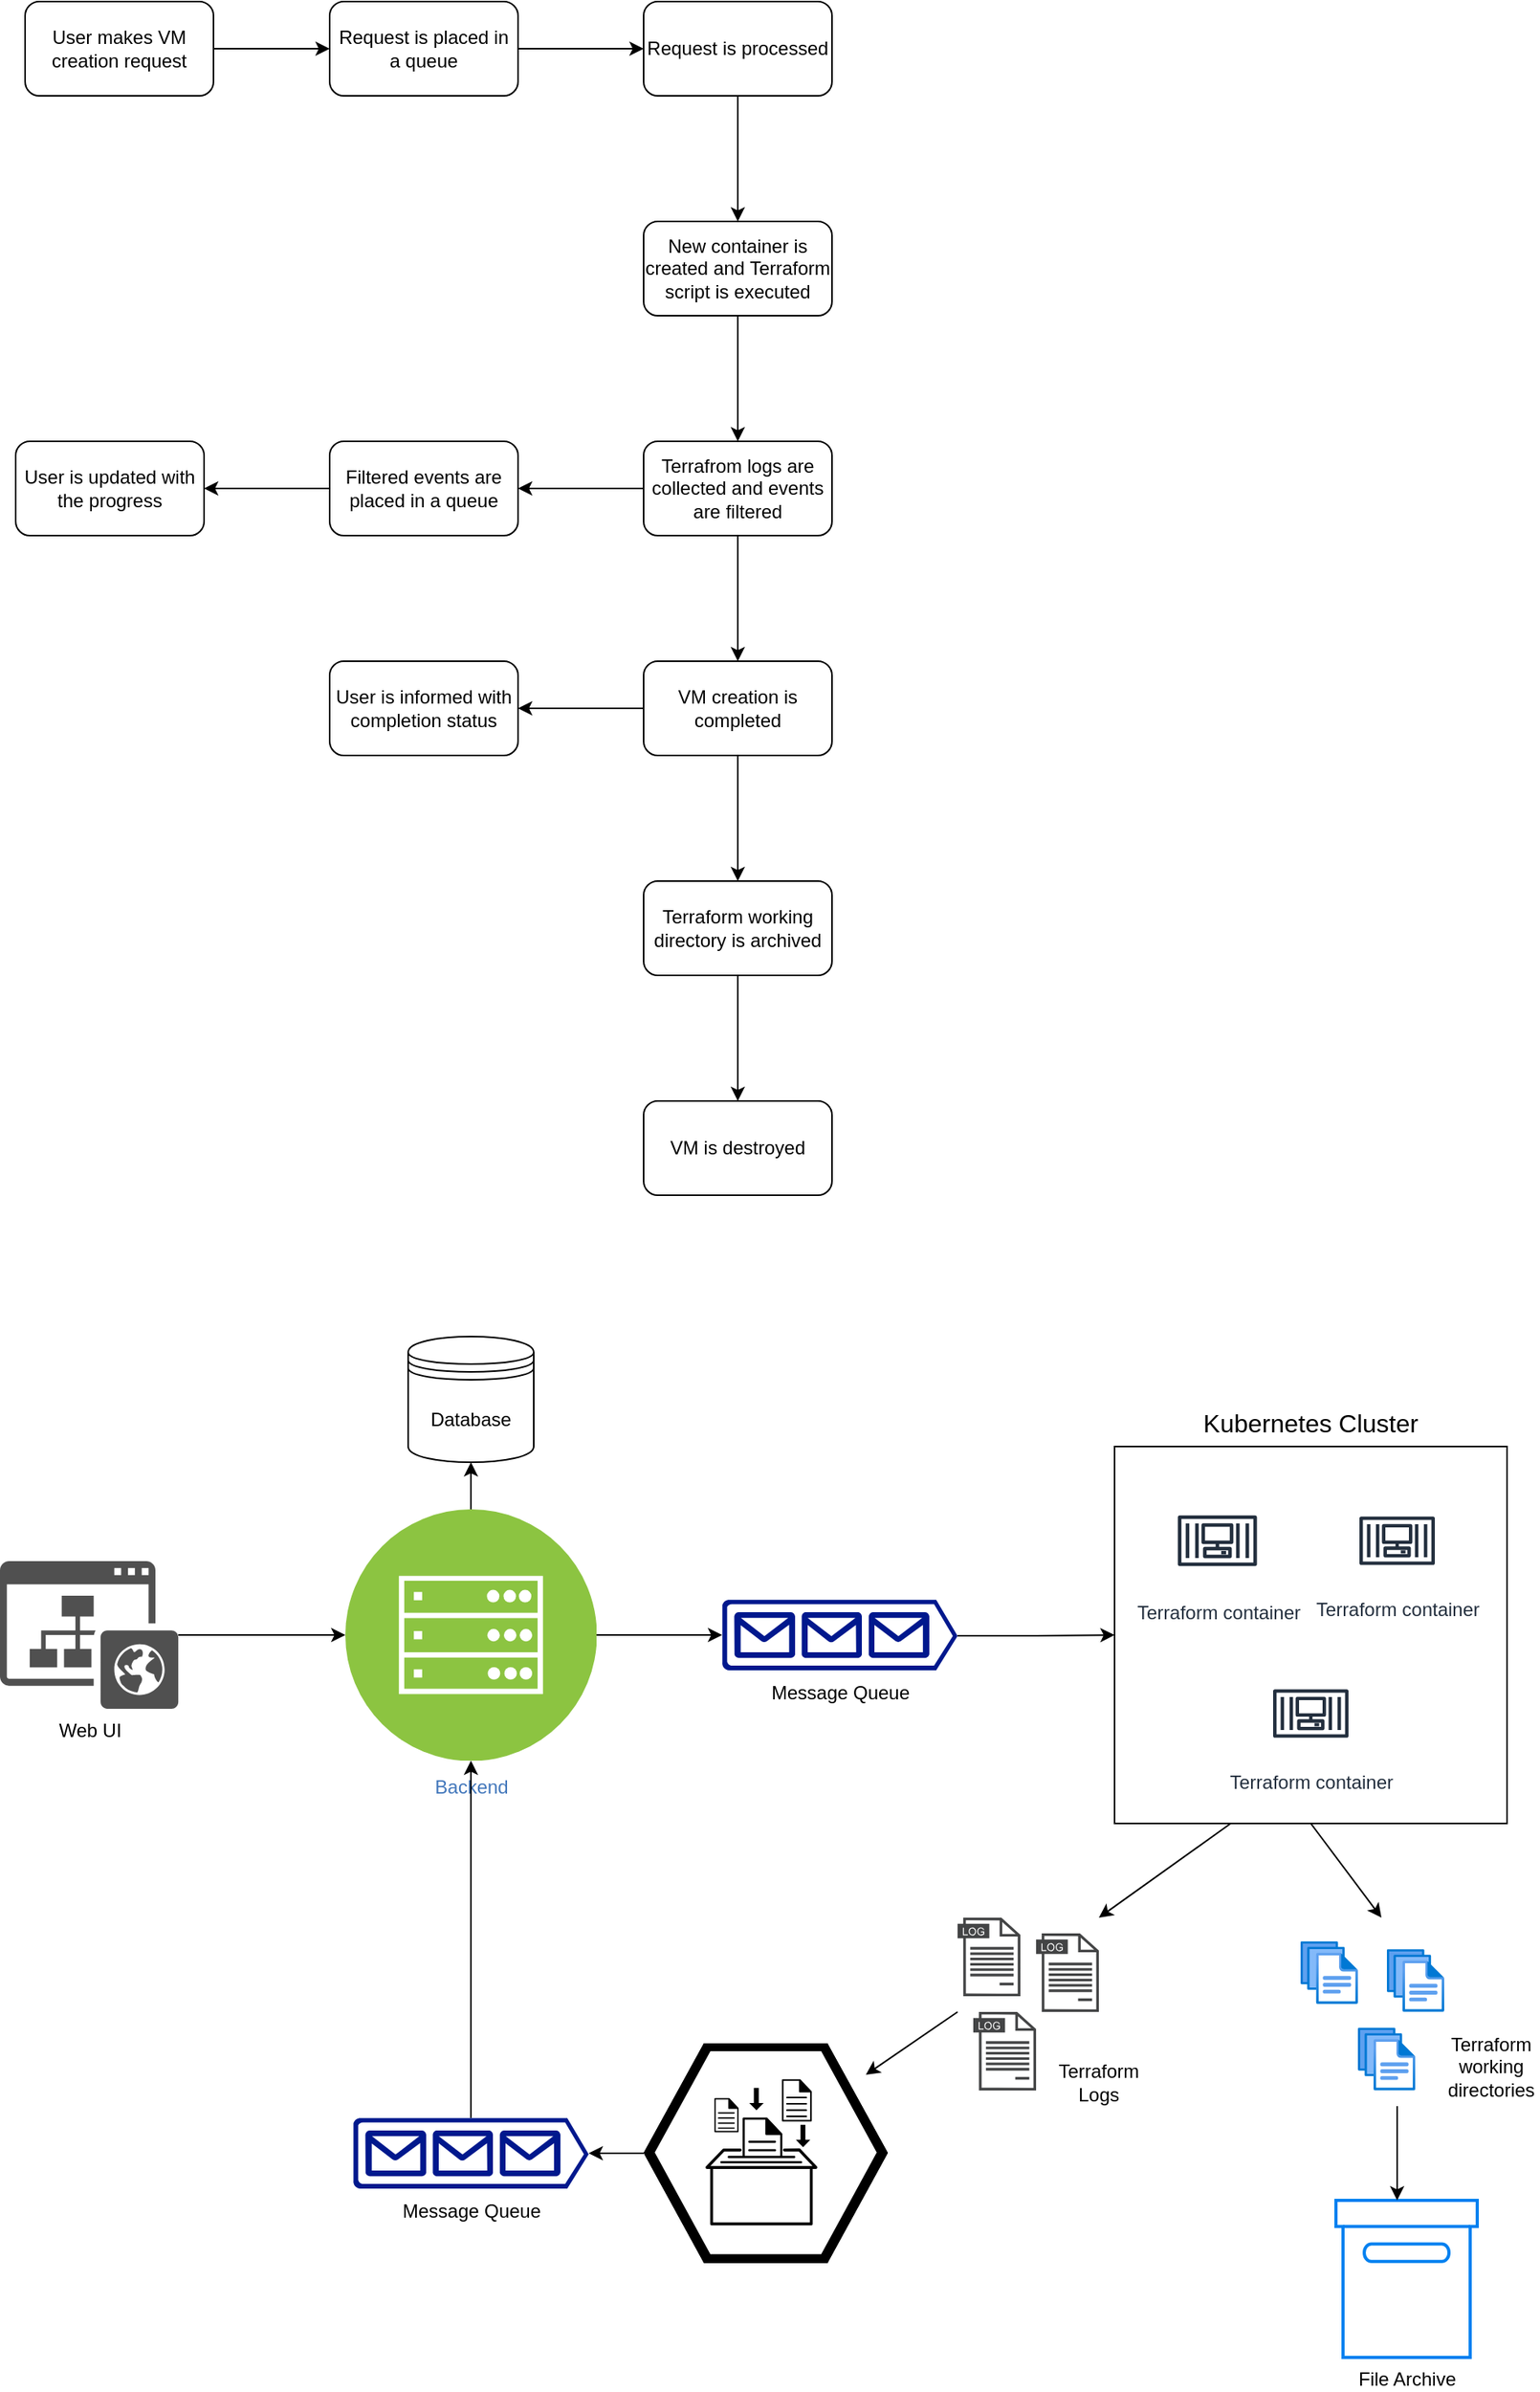 <mxfile version="22.0.6" type="github">
  <diagram id="C5RBs43oDa-KdzZeNtuy" name="Page-1">
    <mxGraphModel dx="1085" dy="958" grid="1" gridSize="10" guides="1" tooltips="1" connect="1" arrows="1" fold="1" page="1" pageScale="1" pageWidth="827" pageHeight="1169" math="0" shadow="0">
      <root>
        <mxCell id="WIyWlLk6GJQsqaUBKTNV-0" />
        <mxCell id="WIyWlLk6GJQsqaUBKTNV-1" parent="WIyWlLk6GJQsqaUBKTNV-0" />
        <mxCell id="65D7SEEHSaJXO0t-OZLx-2" style="edgeStyle=orthogonalEdgeStyle;rounded=0;orthogonalLoop=1;jettySize=auto;html=1;" edge="1" parent="WIyWlLk6GJQsqaUBKTNV-1" source="65D7SEEHSaJXO0t-OZLx-0" target="65D7SEEHSaJXO0t-OZLx-1">
          <mxGeometry relative="1" as="geometry" />
        </mxCell>
        <mxCell id="65D7SEEHSaJXO0t-OZLx-0" value="User makes VM creation request" style="rounded=1;whiteSpace=wrap;html=1;" vertex="1" parent="WIyWlLk6GJQsqaUBKTNV-1">
          <mxGeometry x="36" y="20" width="120" height="60" as="geometry" />
        </mxCell>
        <mxCell id="65D7SEEHSaJXO0t-OZLx-5" value="" style="edgeStyle=orthogonalEdgeStyle;rounded=0;orthogonalLoop=1;jettySize=auto;html=1;" edge="1" parent="WIyWlLk6GJQsqaUBKTNV-1" source="65D7SEEHSaJXO0t-OZLx-1" target="65D7SEEHSaJXO0t-OZLx-4">
          <mxGeometry relative="1" as="geometry" />
        </mxCell>
        <mxCell id="65D7SEEHSaJXO0t-OZLx-1" value="Request is placed in a queue" style="rounded=1;whiteSpace=wrap;html=1;" vertex="1" parent="WIyWlLk6GJQsqaUBKTNV-1">
          <mxGeometry x="230" y="20" width="120" height="60" as="geometry" />
        </mxCell>
        <mxCell id="65D7SEEHSaJXO0t-OZLx-7" value="" style="edgeStyle=orthogonalEdgeStyle;rounded=0;orthogonalLoop=1;jettySize=auto;html=1;" edge="1" parent="WIyWlLk6GJQsqaUBKTNV-1" source="65D7SEEHSaJXO0t-OZLx-4" target="65D7SEEHSaJXO0t-OZLx-6">
          <mxGeometry relative="1" as="geometry" />
        </mxCell>
        <mxCell id="65D7SEEHSaJXO0t-OZLx-4" value="Request is processed" style="whiteSpace=wrap;html=1;rounded=1;" vertex="1" parent="WIyWlLk6GJQsqaUBKTNV-1">
          <mxGeometry x="430" y="20" width="120" height="60" as="geometry" />
        </mxCell>
        <mxCell id="65D7SEEHSaJXO0t-OZLx-9" value="" style="edgeStyle=orthogonalEdgeStyle;rounded=0;orthogonalLoop=1;jettySize=auto;html=1;" edge="1" parent="WIyWlLk6GJQsqaUBKTNV-1" source="65D7SEEHSaJXO0t-OZLx-6" target="65D7SEEHSaJXO0t-OZLx-8">
          <mxGeometry relative="1" as="geometry" />
        </mxCell>
        <mxCell id="65D7SEEHSaJXO0t-OZLx-6" value="New container is created and Terraform script is executed" style="whiteSpace=wrap;html=1;rounded=1;" vertex="1" parent="WIyWlLk6GJQsqaUBKTNV-1">
          <mxGeometry x="430" y="160" width="120" height="60" as="geometry" />
        </mxCell>
        <mxCell id="65D7SEEHSaJXO0t-OZLx-11" value="" style="edgeStyle=orthogonalEdgeStyle;rounded=0;orthogonalLoop=1;jettySize=auto;html=1;" edge="1" parent="WIyWlLk6GJQsqaUBKTNV-1" source="65D7SEEHSaJXO0t-OZLx-8" target="65D7SEEHSaJXO0t-OZLx-10">
          <mxGeometry relative="1" as="geometry" />
        </mxCell>
        <mxCell id="65D7SEEHSaJXO0t-OZLx-15" value="" style="edgeStyle=orthogonalEdgeStyle;rounded=0;orthogonalLoop=1;jettySize=auto;html=1;" edge="1" parent="WIyWlLk6GJQsqaUBKTNV-1" source="65D7SEEHSaJXO0t-OZLx-8" target="65D7SEEHSaJXO0t-OZLx-14">
          <mxGeometry relative="1" as="geometry" />
        </mxCell>
        <mxCell id="65D7SEEHSaJXO0t-OZLx-8" value="Terrafrom logs are collected and events are filtered" style="whiteSpace=wrap;html=1;rounded=1;" vertex="1" parent="WIyWlLk6GJQsqaUBKTNV-1">
          <mxGeometry x="430" y="300" width="120" height="60" as="geometry" />
        </mxCell>
        <mxCell id="65D7SEEHSaJXO0t-OZLx-13" value="" style="edgeStyle=orthogonalEdgeStyle;rounded=0;orthogonalLoop=1;jettySize=auto;html=1;" edge="1" parent="WIyWlLk6GJQsqaUBKTNV-1" source="65D7SEEHSaJXO0t-OZLx-10" target="65D7SEEHSaJXO0t-OZLx-12">
          <mxGeometry relative="1" as="geometry" />
        </mxCell>
        <mxCell id="65D7SEEHSaJXO0t-OZLx-10" value="Filtered events are placed in a queue" style="whiteSpace=wrap;html=1;rounded=1;" vertex="1" parent="WIyWlLk6GJQsqaUBKTNV-1">
          <mxGeometry x="230" y="300" width="120" height="60" as="geometry" />
        </mxCell>
        <mxCell id="65D7SEEHSaJXO0t-OZLx-12" value="User is updated with the progress" style="whiteSpace=wrap;html=1;rounded=1;" vertex="1" parent="WIyWlLk6GJQsqaUBKTNV-1">
          <mxGeometry x="30" y="300" width="120" height="60" as="geometry" />
        </mxCell>
        <mxCell id="65D7SEEHSaJXO0t-OZLx-17" value="" style="edgeStyle=orthogonalEdgeStyle;rounded=0;orthogonalLoop=1;jettySize=auto;html=1;" edge="1" parent="WIyWlLk6GJQsqaUBKTNV-1" source="65D7SEEHSaJXO0t-OZLx-14" target="65D7SEEHSaJXO0t-OZLx-16">
          <mxGeometry relative="1" as="geometry" />
        </mxCell>
        <mxCell id="65D7SEEHSaJXO0t-OZLx-19" value="" style="edgeStyle=orthogonalEdgeStyle;rounded=0;orthogonalLoop=1;jettySize=auto;html=1;" edge="1" parent="WIyWlLk6GJQsqaUBKTNV-1" source="65D7SEEHSaJXO0t-OZLx-14" target="65D7SEEHSaJXO0t-OZLx-18">
          <mxGeometry relative="1" as="geometry" />
        </mxCell>
        <mxCell id="65D7SEEHSaJXO0t-OZLx-14" value="VM creation is completed" style="whiteSpace=wrap;html=1;rounded=1;" vertex="1" parent="WIyWlLk6GJQsqaUBKTNV-1">
          <mxGeometry x="430" y="440" width="120" height="60" as="geometry" />
        </mxCell>
        <mxCell id="65D7SEEHSaJXO0t-OZLx-21" value="" style="edgeStyle=orthogonalEdgeStyle;rounded=0;orthogonalLoop=1;jettySize=auto;html=1;" edge="1" parent="WIyWlLk6GJQsqaUBKTNV-1" source="65D7SEEHSaJXO0t-OZLx-16" target="65D7SEEHSaJXO0t-OZLx-20">
          <mxGeometry relative="1" as="geometry" />
        </mxCell>
        <mxCell id="65D7SEEHSaJXO0t-OZLx-16" value="Terraform working directory is archived" style="whiteSpace=wrap;html=1;rounded=1;" vertex="1" parent="WIyWlLk6GJQsqaUBKTNV-1">
          <mxGeometry x="430" y="580" width="120" height="60" as="geometry" />
        </mxCell>
        <mxCell id="65D7SEEHSaJXO0t-OZLx-18" value="User is informed with completion status" style="whiteSpace=wrap;html=1;rounded=1;" vertex="1" parent="WIyWlLk6GJQsqaUBKTNV-1">
          <mxGeometry x="230" y="440" width="120" height="60" as="geometry" />
        </mxCell>
        <mxCell id="65D7SEEHSaJXO0t-OZLx-20" value="VM is destroyed" style="whiteSpace=wrap;html=1;rounded=1;" vertex="1" parent="WIyWlLk6GJQsqaUBKTNV-1">
          <mxGeometry x="430" y="720" width="120" height="60" as="geometry" />
        </mxCell>
        <mxCell id="65D7SEEHSaJXO0t-OZLx-32" style="edgeStyle=orthogonalEdgeStyle;rounded=0;orthogonalLoop=1;jettySize=auto;html=1;exitX=0.5;exitY=0;exitDx=0;exitDy=0;entryX=0.5;entryY=1;entryDx=0;entryDy=0;" edge="1" parent="WIyWlLk6GJQsqaUBKTNV-1" source="65D7SEEHSaJXO0t-OZLx-28" target="65D7SEEHSaJXO0t-OZLx-30">
          <mxGeometry relative="1" as="geometry" />
        </mxCell>
        <mxCell id="65D7SEEHSaJXO0t-OZLx-28" value="Backend" style="image;aspect=fixed;perimeter=ellipsePerimeter;html=1;align=center;shadow=0;dashed=0;fontColor=#4277BB;labelBackgroundColor=default;fontSize=12;spacingTop=3;image=img/lib/ibm/infrastructure/mobile_backend.svg;" vertex="1" parent="WIyWlLk6GJQsqaUBKTNV-1">
          <mxGeometry x="240" y="980" width="160" height="160" as="geometry" />
        </mxCell>
        <mxCell id="65D7SEEHSaJXO0t-OZLx-31" style="edgeStyle=orthogonalEdgeStyle;rounded=0;orthogonalLoop=1;jettySize=auto;html=1;" edge="1" parent="WIyWlLk6GJQsqaUBKTNV-1" source="65D7SEEHSaJXO0t-OZLx-29" target="65D7SEEHSaJXO0t-OZLx-28">
          <mxGeometry relative="1" as="geometry" />
        </mxCell>
        <mxCell id="65D7SEEHSaJXO0t-OZLx-29" value="Web UI" style="sketch=0;pointerEvents=1;shadow=0;dashed=0;html=1;strokeColor=none;fillColor=#505050;labelPosition=center;verticalLabelPosition=bottom;verticalAlign=top;outlineConnect=0;align=center;shape=mxgraph.office.sites.website_public;" vertex="1" parent="WIyWlLk6GJQsqaUBKTNV-1">
          <mxGeometry x="20" y="1013" width="113.58" height="94" as="geometry" />
        </mxCell>
        <mxCell id="65D7SEEHSaJXO0t-OZLx-30" value="Database" style="shape=datastore;whiteSpace=wrap;html=1;" vertex="1" parent="WIyWlLk6GJQsqaUBKTNV-1">
          <mxGeometry x="280" y="870" width="80" height="80" as="geometry" />
        </mxCell>
        <mxCell id="65D7SEEHSaJXO0t-OZLx-38" style="edgeStyle=orthogonalEdgeStyle;rounded=0;orthogonalLoop=1;jettySize=auto;html=1;exitX=1;exitY=0.51;exitDx=0;exitDy=0;exitPerimeter=0;entryX=0;entryY=0.5;entryDx=0;entryDy=0;" edge="1" parent="WIyWlLk6GJQsqaUBKTNV-1" source="65D7SEEHSaJXO0t-OZLx-33" target="65D7SEEHSaJXO0t-OZLx-37">
          <mxGeometry relative="1" as="geometry" />
        </mxCell>
        <mxCell id="65D7SEEHSaJXO0t-OZLx-33" value="Message Queue" style="sketch=0;aspect=fixed;pointerEvents=1;shadow=0;dashed=0;html=1;strokeColor=none;labelPosition=center;verticalLabelPosition=bottom;verticalAlign=top;align=center;fillColor=#00188D;shape=mxgraph.azure.queue_generic" vertex="1" parent="WIyWlLk6GJQsqaUBKTNV-1">
          <mxGeometry x="480" y="1037.5" width="150" height="45" as="geometry" />
        </mxCell>
        <mxCell id="65D7SEEHSaJXO0t-OZLx-36" style="edgeStyle=orthogonalEdgeStyle;rounded=0;orthogonalLoop=1;jettySize=auto;html=1;exitX=1;exitY=0.5;exitDx=0;exitDy=0;entryX=0;entryY=0.5;entryDx=0;entryDy=0;entryPerimeter=0;" edge="1" parent="WIyWlLk6GJQsqaUBKTNV-1" source="65D7SEEHSaJXO0t-OZLx-28" target="65D7SEEHSaJXO0t-OZLx-33">
          <mxGeometry relative="1" as="geometry" />
        </mxCell>
        <mxCell id="65D7SEEHSaJXO0t-OZLx-37" value="" style="rounded=0;whiteSpace=wrap;html=1;" vertex="1" parent="WIyWlLk6GJQsqaUBKTNV-1">
          <mxGeometry x="730" y="940" width="250" height="240" as="geometry" />
        </mxCell>
        <mxCell id="65D7SEEHSaJXO0t-OZLx-40" value="Terraform container" style="sketch=0;outlineConnect=0;fontColor=#232F3E;gradientColor=none;strokeColor=#232F3E;fillColor=#ffffff;dashed=0;verticalLabelPosition=bottom;verticalAlign=top;align=center;html=1;fontSize=12;fontStyle=0;aspect=fixed;shape=mxgraph.aws4.resourceIcon;resIcon=mxgraph.aws4.container_3;" vertex="1" parent="WIyWlLk6GJQsqaUBKTNV-1">
          <mxGeometry x="764" y="968.5" width="63" height="63" as="geometry" />
        </mxCell>
        <mxCell id="65D7SEEHSaJXO0t-OZLx-41" value="Terraform container" style="sketch=0;outlineConnect=0;fontColor=#232F3E;gradientColor=none;strokeColor=#232F3E;fillColor=#ffffff;dashed=0;verticalLabelPosition=bottom;verticalAlign=top;align=center;html=1;fontSize=12;fontStyle=0;aspect=fixed;shape=mxgraph.aws4.resourceIcon;resIcon=mxgraph.aws4.container_3;" vertex="1" parent="WIyWlLk6GJQsqaUBKTNV-1">
          <mxGeometry x="880" y="970" width="60" height="60" as="geometry" />
        </mxCell>
        <mxCell id="65D7SEEHSaJXO0t-OZLx-42" value="Terraform container" style="sketch=0;outlineConnect=0;fontColor=#232F3E;gradientColor=none;strokeColor=#232F3E;fillColor=#ffffff;dashed=0;verticalLabelPosition=bottom;verticalAlign=top;align=center;html=1;fontSize=12;fontStyle=0;aspect=fixed;shape=mxgraph.aws4.resourceIcon;resIcon=mxgraph.aws4.container_3;" vertex="1" parent="WIyWlLk6GJQsqaUBKTNV-1">
          <mxGeometry x="825" y="1080" width="60" height="60" as="geometry" />
        </mxCell>
        <mxCell id="65D7SEEHSaJXO0t-OZLx-43" value="Kubernetes Cluster" style="text;html=1;strokeColor=none;fillColor=none;align=center;verticalAlign=middle;whiteSpace=wrap;rounded=0;fontSize=16;" vertex="1" parent="WIyWlLk6GJQsqaUBKTNV-1">
          <mxGeometry x="785" y="910" width="140" height="30" as="geometry" />
        </mxCell>
        <mxCell id="65D7SEEHSaJXO0t-OZLx-47" value="" style="verticalLabelPosition=bottom;sketch=0;html=1;fillColor=#000000;strokeColor=#ffffff;verticalAlign=top;align=center;points=[[0,0.5,0],[0.125,0.25,0],[0.25,0,0],[0.5,0,0],[0.75,0,0],[0.875,0.25,0],[1,0.5,0],[0.875,0.75,0],[0.75,1,0],[0.5,1,0],[0.125,0.75,0]];pointerEvents=1;shape=mxgraph.cisco_safe.compositeIcon;bgIcon=mxgraph.cisco_safe.design.blank_device;resIcon=mxgraph.cisco_safe.design.log_collector_2;" vertex="1" parent="WIyWlLk6GJQsqaUBKTNV-1">
          <mxGeometry x="430" y="1320" width="155.56" height="140" as="geometry" />
        </mxCell>
        <mxCell id="65D7SEEHSaJXO0t-OZLx-53" value="" style="sketch=0;pointerEvents=1;shadow=0;dashed=0;html=1;strokeColor=none;fillColor=#434445;aspect=fixed;labelPosition=center;verticalLabelPosition=bottom;verticalAlign=top;align=center;outlineConnect=0;shape=mxgraph.vvd.log_files;" vertex="1" parent="WIyWlLk6GJQsqaUBKTNV-1">
          <mxGeometry x="630" y="1240" width="40" height="50" as="geometry" />
        </mxCell>
        <mxCell id="65D7SEEHSaJXO0t-OZLx-54" value="" style="sketch=0;pointerEvents=1;shadow=0;dashed=0;html=1;strokeColor=none;fillColor=#434445;aspect=fixed;labelPosition=center;verticalLabelPosition=bottom;verticalAlign=top;align=center;outlineConnect=0;shape=mxgraph.vvd.log_files;" vertex="1" parent="WIyWlLk6GJQsqaUBKTNV-1">
          <mxGeometry x="640" y="1300" width="40" height="50" as="geometry" />
        </mxCell>
        <mxCell id="65D7SEEHSaJXO0t-OZLx-55" value="" style="sketch=0;pointerEvents=1;shadow=0;dashed=0;html=1;strokeColor=none;fillColor=#434445;aspect=fixed;labelPosition=center;verticalLabelPosition=bottom;verticalAlign=top;align=center;outlineConnect=0;shape=mxgraph.vvd.log_files;" vertex="1" parent="WIyWlLk6GJQsqaUBKTNV-1">
          <mxGeometry x="680" y="1250" width="40" height="50" as="geometry" />
        </mxCell>
        <mxCell id="65D7SEEHSaJXO0t-OZLx-57" value="" style="endArrow=classic;html=1;rounded=0;exitX=0.296;exitY=1;exitDx=0;exitDy=0;exitPerimeter=0;" edge="1" parent="WIyWlLk6GJQsqaUBKTNV-1" source="65D7SEEHSaJXO0t-OZLx-37">
          <mxGeometry width="50" height="50" relative="1" as="geometry">
            <mxPoint x="790" y="1330" as="sourcePoint" />
            <mxPoint x="720" y="1240" as="targetPoint" />
          </mxGeometry>
        </mxCell>
        <mxCell id="65D7SEEHSaJXO0t-OZLx-58" value="" style="endArrow=classic;html=1;rounded=0;" edge="1" parent="WIyWlLk6GJQsqaUBKTNV-1">
          <mxGeometry width="50" height="50" relative="1" as="geometry">
            <mxPoint x="630" y="1300" as="sourcePoint" />
            <mxPoint x="571.56" y="1340" as="targetPoint" />
          </mxGeometry>
        </mxCell>
        <mxCell id="65D7SEEHSaJXO0t-OZLx-60" value="Terraform Logs" style="text;html=1;strokeColor=none;fillColor=none;align=center;verticalAlign=middle;whiteSpace=wrap;rounded=0;" vertex="1" parent="WIyWlLk6GJQsqaUBKTNV-1">
          <mxGeometry x="690" y="1330" width="60" height="30" as="geometry" />
        </mxCell>
        <mxCell id="65D7SEEHSaJXO0t-OZLx-66" value="File Archive" style="html=1;verticalLabelPosition=bottom;align=center;labelBackgroundColor=#ffffff;verticalAlign=top;strokeWidth=2;strokeColor=#0080F0;shadow=0;dashed=0;shape=mxgraph.ios7.icons.box;" vertex="1" parent="WIyWlLk6GJQsqaUBKTNV-1">
          <mxGeometry x="871.03" y="1420" width="90" height="100" as="geometry" />
        </mxCell>
        <mxCell id="65D7SEEHSaJXO0t-OZLx-67" value="" style="endArrow=classic;html=1;rounded=0;exitX=0.5;exitY=1;exitDx=0;exitDy=0;" edge="1" parent="WIyWlLk6GJQsqaUBKTNV-1" source="65D7SEEHSaJXO0t-OZLx-37">
          <mxGeometry width="50" height="50" relative="1" as="geometry">
            <mxPoint x="814" y="1190" as="sourcePoint" />
            <mxPoint x="900" y="1240" as="targetPoint" />
          </mxGeometry>
        </mxCell>
        <mxCell id="65D7SEEHSaJXO0t-OZLx-68" value="" style="endArrow=classic;html=1;rounded=0;" edge="1" parent="WIyWlLk6GJQsqaUBKTNV-1">
          <mxGeometry width="50" height="50" relative="1" as="geometry">
            <mxPoint x="910" y="1360" as="sourcePoint" />
            <mxPoint x="910" y="1420" as="targetPoint" />
          </mxGeometry>
        </mxCell>
        <mxCell id="65D7SEEHSaJXO0t-OZLx-70" value="" style="image;aspect=fixed;html=1;points=[];align=center;fontSize=12;image=img/lib/azure2/general/Files.svg;" vertex="1" parent="WIyWlLk6GJQsqaUBKTNV-1">
          <mxGeometry x="848.43" y="1255" width="36.57" height="40" as="geometry" />
        </mxCell>
        <mxCell id="65D7SEEHSaJXO0t-OZLx-71" value="" style="image;aspect=fixed;html=1;points=[];align=center;fontSize=12;image=img/lib/azure2/general/Files.svg;" vertex="1" parent="WIyWlLk6GJQsqaUBKTNV-1">
          <mxGeometry x="903.43" y="1260" width="36.57" height="40" as="geometry" />
        </mxCell>
        <mxCell id="65D7SEEHSaJXO0t-OZLx-72" value="" style="image;aspect=fixed;html=1;points=[];align=center;fontSize=12;image=img/lib/azure2/general/Files.svg;" vertex="1" parent="WIyWlLk6GJQsqaUBKTNV-1">
          <mxGeometry x="885.0" y="1310" width="36.57" height="40" as="geometry" />
        </mxCell>
        <mxCell id="65D7SEEHSaJXO0t-OZLx-73" value="Terraform working directories" style="text;html=1;strokeColor=none;fillColor=none;align=center;verticalAlign=middle;whiteSpace=wrap;rounded=0;" vertex="1" parent="WIyWlLk6GJQsqaUBKTNV-1">
          <mxGeometry x="940" y="1320" width="60" height="30" as="geometry" />
        </mxCell>
        <mxCell id="65D7SEEHSaJXO0t-OZLx-76" style="edgeStyle=orthogonalEdgeStyle;rounded=0;orthogonalLoop=1;jettySize=auto;html=1;exitX=0.5;exitY=0;exitDx=0;exitDy=0;exitPerimeter=0;" edge="1" parent="WIyWlLk6GJQsqaUBKTNV-1" source="65D7SEEHSaJXO0t-OZLx-74" target="65D7SEEHSaJXO0t-OZLx-28">
          <mxGeometry relative="1" as="geometry" />
        </mxCell>
        <mxCell id="65D7SEEHSaJXO0t-OZLx-74" value="Message Queue" style="sketch=0;aspect=fixed;pointerEvents=1;shadow=0;dashed=0;html=1;strokeColor=none;labelPosition=center;verticalLabelPosition=bottom;verticalAlign=top;align=center;fillColor=#00188D;shape=mxgraph.azure.queue_generic" vertex="1" parent="WIyWlLk6GJQsqaUBKTNV-1">
          <mxGeometry x="245" y="1367.5" width="150" height="45" as="geometry" />
        </mxCell>
        <mxCell id="65D7SEEHSaJXO0t-OZLx-75" style="edgeStyle=orthogonalEdgeStyle;rounded=0;orthogonalLoop=1;jettySize=auto;html=1;exitX=0;exitY=0.5;exitDx=0;exitDy=0;exitPerimeter=0;entryX=1;entryY=0.51;entryDx=0;entryDy=0;entryPerimeter=0;" edge="1" parent="WIyWlLk6GJQsqaUBKTNV-1" source="65D7SEEHSaJXO0t-OZLx-47" target="65D7SEEHSaJXO0t-OZLx-74">
          <mxGeometry relative="1" as="geometry" />
        </mxCell>
      </root>
    </mxGraphModel>
  </diagram>
</mxfile>
